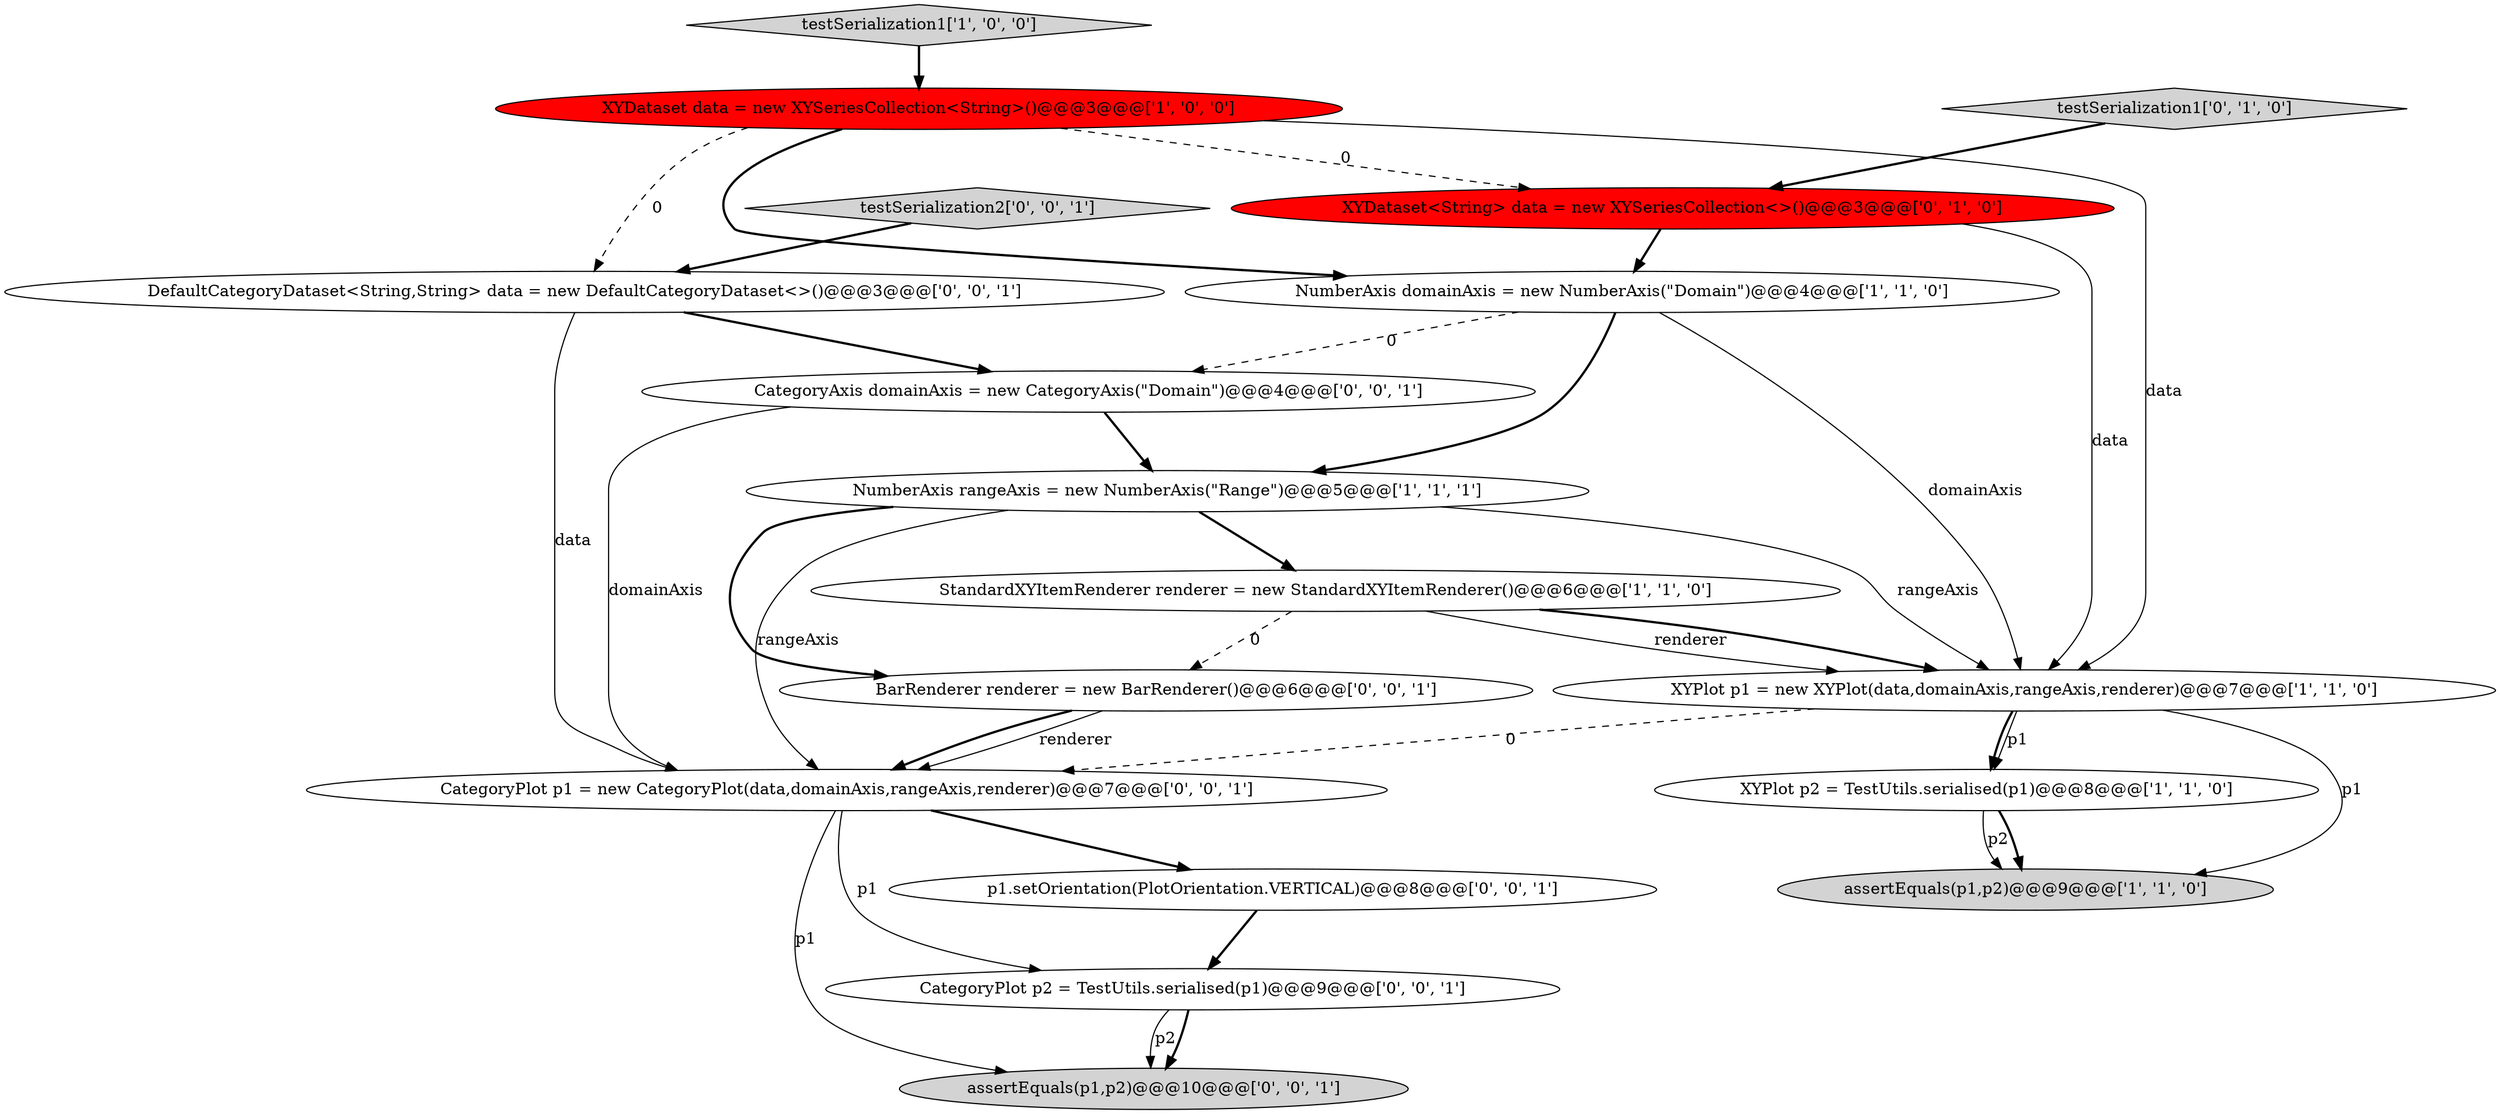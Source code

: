 digraph {
10 [style = filled, label = "CategoryAxis domainAxis = new CategoryAxis(\"Domain\")@@@4@@@['0', '0', '1']", fillcolor = white, shape = ellipse image = "AAA0AAABBB3BBB"];
17 [style = filled, label = "testSerialization2['0', '0', '1']", fillcolor = lightgray, shape = diamond image = "AAA0AAABBB3BBB"];
6 [style = filled, label = "XYPlot p2 = TestUtils.serialised(p1)@@@8@@@['1', '1', '0']", fillcolor = white, shape = ellipse image = "AAA0AAABBB1BBB"];
0 [style = filled, label = "StandardXYItemRenderer renderer = new StandardXYItemRenderer()@@@6@@@['1', '1', '0']", fillcolor = white, shape = ellipse image = "AAA0AAABBB1BBB"];
3 [style = filled, label = "XYDataset data = new XYSeriesCollection<String>()@@@3@@@['1', '0', '0']", fillcolor = red, shape = ellipse image = "AAA1AAABBB1BBB"];
11 [style = filled, label = "p1.setOrientation(PlotOrientation.VERTICAL)@@@8@@@['0', '0', '1']", fillcolor = white, shape = ellipse image = "AAA0AAABBB3BBB"];
4 [style = filled, label = "NumberAxis rangeAxis = new NumberAxis(\"Range\")@@@5@@@['1', '1', '1']", fillcolor = white, shape = ellipse image = "AAA0AAABBB1BBB"];
2 [style = filled, label = "assertEquals(p1,p2)@@@9@@@['1', '1', '0']", fillcolor = lightgray, shape = ellipse image = "AAA0AAABBB1BBB"];
16 [style = filled, label = "CategoryPlot p1 = new CategoryPlot(data,domainAxis,rangeAxis,renderer)@@@7@@@['0', '0', '1']", fillcolor = white, shape = ellipse image = "AAA0AAABBB3BBB"];
5 [style = filled, label = "testSerialization1['1', '0', '0']", fillcolor = lightgray, shape = diamond image = "AAA0AAABBB1BBB"];
12 [style = filled, label = "BarRenderer renderer = new BarRenderer()@@@6@@@['0', '0', '1']", fillcolor = white, shape = ellipse image = "AAA0AAABBB3BBB"];
8 [style = filled, label = "XYDataset<String> data = new XYSeriesCollection<>()@@@3@@@['0', '1', '0']", fillcolor = red, shape = ellipse image = "AAA1AAABBB2BBB"];
15 [style = filled, label = "assertEquals(p1,p2)@@@10@@@['0', '0', '1']", fillcolor = lightgray, shape = ellipse image = "AAA0AAABBB3BBB"];
14 [style = filled, label = "DefaultCategoryDataset<String,String> data = new DefaultCategoryDataset<>()@@@3@@@['0', '0', '1']", fillcolor = white, shape = ellipse image = "AAA0AAABBB3BBB"];
7 [style = filled, label = "NumberAxis domainAxis = new NumberAxis(\"Domain\")@@@4@@@['1', '1', '0']", fillcolor = white, shape = ellipse image = "AAA0AAABBB1BBB"];
1 [style = filled, label = "XYPlot p1 = new XYPlot(data,domainAxis,rangeAxis,renderer)@@@7@@@['1', '1', '0']", fillcolor = white, shape = ellipse image = "AAA0AAABBB1BBB"];
9 [style = filled, label = "testSerialization1['0', '1', '0']", fillcolor = lightgray, shape = diamond image = "AAA0AAABBB2BBB"];
13 [style = filled, label = "CategoryPlot p2 = TestUtils.serialised(p1)@@@9@@@['0', '0', '1']", fillcolor = white, shape = ellipse image = "AAA0AAABBB3BBB"];
5->3 [style = bold, label=""];
16->15 [style = solid, label="p1"];
16->11 [style = bold, label=""];
3->1 [style = solid, label="data"];
0->1 [style = solid, label="renderer"];
14->10 [style = bold, label=""];
12->16 [style = bold, label=""];
7->4 [style = bold, label=""];
7->1 [style = solid, label="domainAxis"];
1->6 [style = solid, label="p1"];
0->12 [style = dashed, label="0"];
9->8 [style = bold, label=""];
13->15 [style = solid, label="p2"];
12->16 [style = solid, label="renderer"];
8->7 [style = bold, label=""];
4->0 [style = bold, label=""];
6->2 [style = solid, label="p2"];
16->13 [style = solid, label="p1"];
6->2 [style = bold, label=""];
4->1 [style = solid, label="rangeAxis"];
1->6 [style = bold, label=""];
10->16 [style = solid, label="domainAxis"];
3->7 [style = bold, label=""];
17->14 [style = bold, label=""];
1->16 [style = dashed, label="0"];
0->1 [style = bold, label=""];
4->16 [style = solid, label="rangeAxis"];
11->13 [style = bold, label=""];
10->4 [style = bold, label=""];
4->12 [style = bold, label=""];
3->8 [style = dashed, label="0"];
7->10 [style = dashed, label="0"];
13->15 [style = bold, label=""];
8->1 [style = solid, label="data"];
14->16 [style = solid, label="data"];
3->14 [style = dashed, label="0"];
1->2 [style = solid, label="p1"];
}
